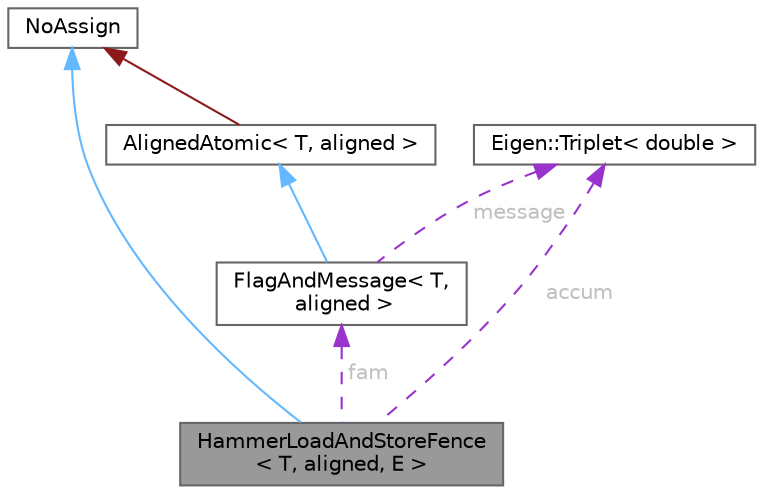digraph "HammerLoadAndStoreFence&lt; T, aligned, E &gt;"
{
 // LATEX_PDF_SIZE
  bgcolor="transparent";
  edge [fontname=Helvetica,fontsize=10,labelfontname=Helvetica,labelfontsize=10];
  node [fontname=Helvetica,fontsize=10,shape=box,height=0.2,width=0.4];
  Node1 [id="Node000001",label="HammerLoadAndStoreFence\l\< T, aligned, E \>",height=0.2,width=0.4,color="gray40", fillcolor="grey60", style="filled", fontcolor="black",tooltip=" "];
  Node2 -> Node1 [id="edge7_Node000001_Node000002",dir="back",color="steelblue1",style="solid",tooltip=" "];
  Node2 [id="Node000002",label="NoAssign",height=0.2,width=0.4,color="gray40", fillcolor="white", style="filled",URL="$class_no_assign.html",tooltip="Base class for prohibiting compiler-generated operator="];
  Node3 -> Node1 [id="edge8_Node000001_Node000003",dir="back",color="darkorchid3",style="dashed",tooltip=" ",label=" fam",fontcolor="grey" ];
  Node3 [id="Node000003",label="FlagAndMessage\< T,\l aligned \>",height=0.2,width=0.4,color="gray40", fillcolor="white", style="filled",URL="$struct_flag_and_message.html",tooltip=" "];
  Node4 -> Node3 [id="edge9_Node000003_Node000004",dir="back",color="steelblue1",style="solid",tooltip=" "];
  Node4 [id="Node000004",label="AlignedAtomic\< T, aligned \>",height=0.2,width=0.4,color="gray40", fillcolor="white", style="filled",URL="$class_aligned_atomic.html",tooltip=" "];
  Node2 -> Node4 [id="edge10_Node000004_Node000002",dir="back",color="firebrick4",style="solid",tooltip=" "];
  Node5 -> Node3 [id="edge11_Node000003_Node000005",dir="back",color="darkorchid3",style="dashed",tooltip=" ",label=" message",fontcolor="grey" ];
  Node5 [id="Node000005",label="Eigen::Triplet\< double \>",height=0.2,width=0.4,color="gray40", fillcolor="white", style="filled",URL="$class_eigen_1_1_triplet.html",tooltip=" "];
  Node5 -> Node1 [id="edge12_Node000001_Node000005",dir="back",color="darkorchid3",style="dashed",tooltip=" ",label=" accum",fontcolor="grey" ];
}
